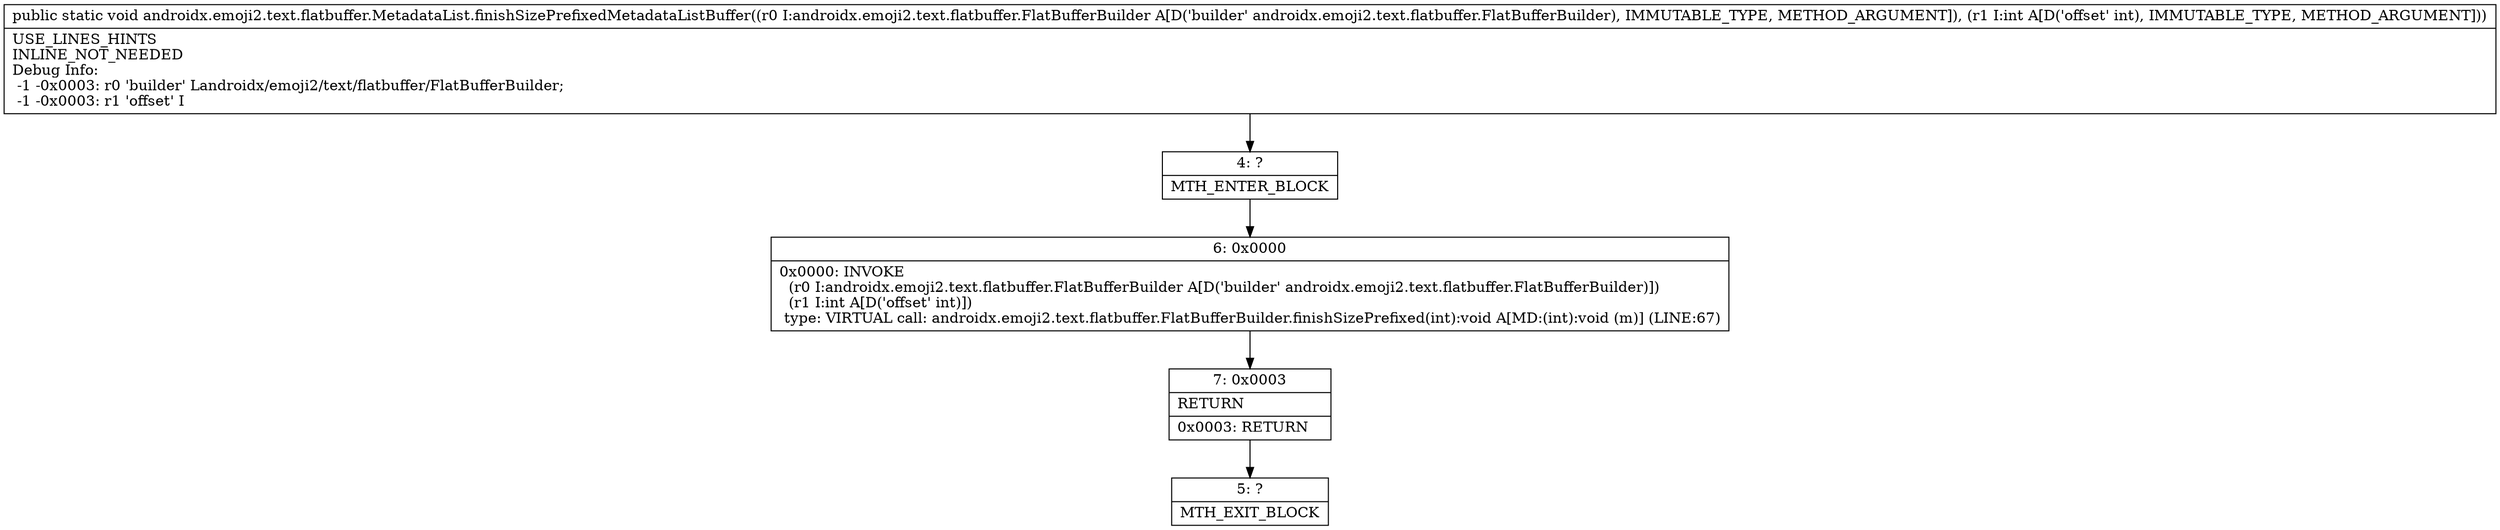 digraph "CFG forandroidx.emoji2.text.flatbuffer.MetadataList.finishSizePrefixedMetadataListBuffer(Landroidx\/emoji2\/text\/flatbuffer\/FlatBufferBuilder;I)V" {
Node_4 [shape=record,label="{4\:\ ?|MTH_ENTER_BLOCK\l}"];
Node_6 [shape=record,label="{6\:\ 0x0000|0x0000: INVOKE  \l  (r0 I:androidx.emoji2.text.flatbuffer.FlatBufferBuilder A[D('builder' androidx.emoji2.text.flatbuffer.FlatBufferBuilder)])\l  (r1 I:int A[D('offset' int)])\l type: VIRTUAL call: androidx.emoji2.text.flatbuffer.FlatBufferBuilder.finishSizePrefixed(int):void A[MD:(int):void (m)] (LINE:67)\l}"];
Node_7 [shape=record,label="{7\:\ 0x0003|RETURN\l|0x0003: RETURN   \l}"];
Node_5 [shape=record,label="{5\:\ ?|MTH_EXIT_BLOCK\l}"];
MethodNode[shape=record,label="{public static void androidx.emoji2.text.flatbuffer.MetadataList.finishSizePrefixedMetadataListBuffer((r0 I:androidx.emoji2.text.flatbuffer.FlatBufferBuilder A[D('builder' androidx.emoji2.text.flatbuffer.FlatBufferBuilder), IMMUTABLE_TYPE, METHOD_ARGUMENT]), (r1 I:int A[D('offset' int), IMMUTABLE_TYPE, METHOD_ARGUMENT]))  | USE_LINES_HINTS\lINLINE_NOT_NEEDED\lDebug Info:\l  \-1 \-0x0003: r0 'builder' Landroidx\/emoji2\/text\/flatbuffer\/FlatBufferBuilder;\l  \-1 \-0x0003: r1 'offset' I\l}"];
MethodNode -> Node_4;Node_4 -> Node_6;
Node_6 -> Node_7;
Node_7 -> Node_5;
}


